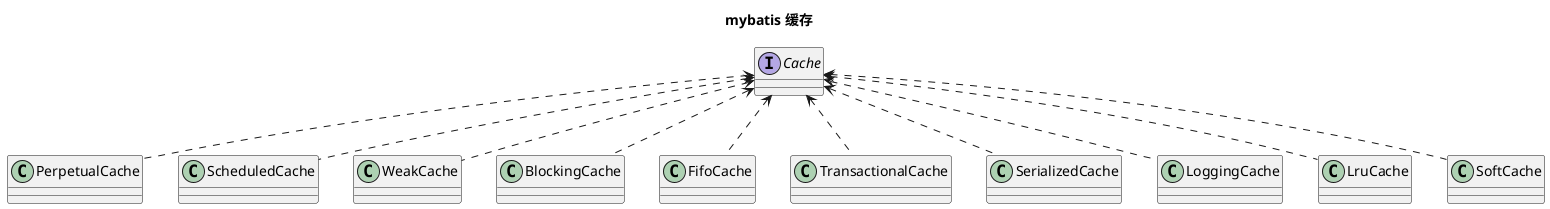 @startuml

title mybatis 缓存

interface Cache 
class PerpetualCache
class ScheduledCache
class WeakCache
class BlockingCache
class FifoCache
class TransactionalCache
class SerializedCache
class LoggingCache
class LruCache
class SoftCache

PerpetualCache .up.> Cache
ScheduledCache .up.> Cache
WeakCache .up.> Cache
BlockingCache .up.> Cache
FifoCache .up.> Cache
TransactionalCache .up.> Cache
SerializedCache .up.> Cache
LoggingCache .up.> Cache
LruCache .up.> Cache
SoftCache .up.> Cache

@enduml